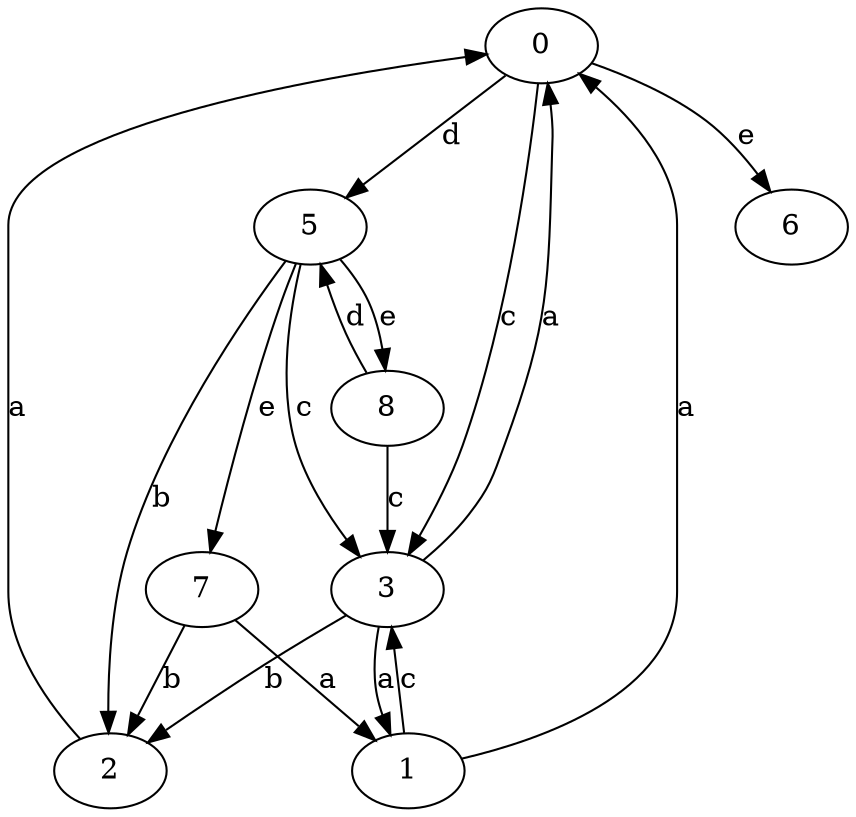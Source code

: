 strict digraph  {
0;
1;
2;
3;
5;
6;
7;
8;
0 -> 3  [label=c];
0 -> 5  [label=d];
0 -> 6  [label=e];
1 -> 0  [label=a];
1 -> 3  [label=c];
2 -> 0  [label=a];
3 -> 0  [label=a];
3 -> 1  [label=a];
3 -> 2  [label=b];
5 -> 2  [label=b];
5 -> 3  [label=c];
5 -> 7  [label=e];
5 -> 8  [label=e];
7 -> 1  [label=a];
7 -> 2  [label=b];
8 -> 3  [label=c];
8 -> 5  [label=d];
}
